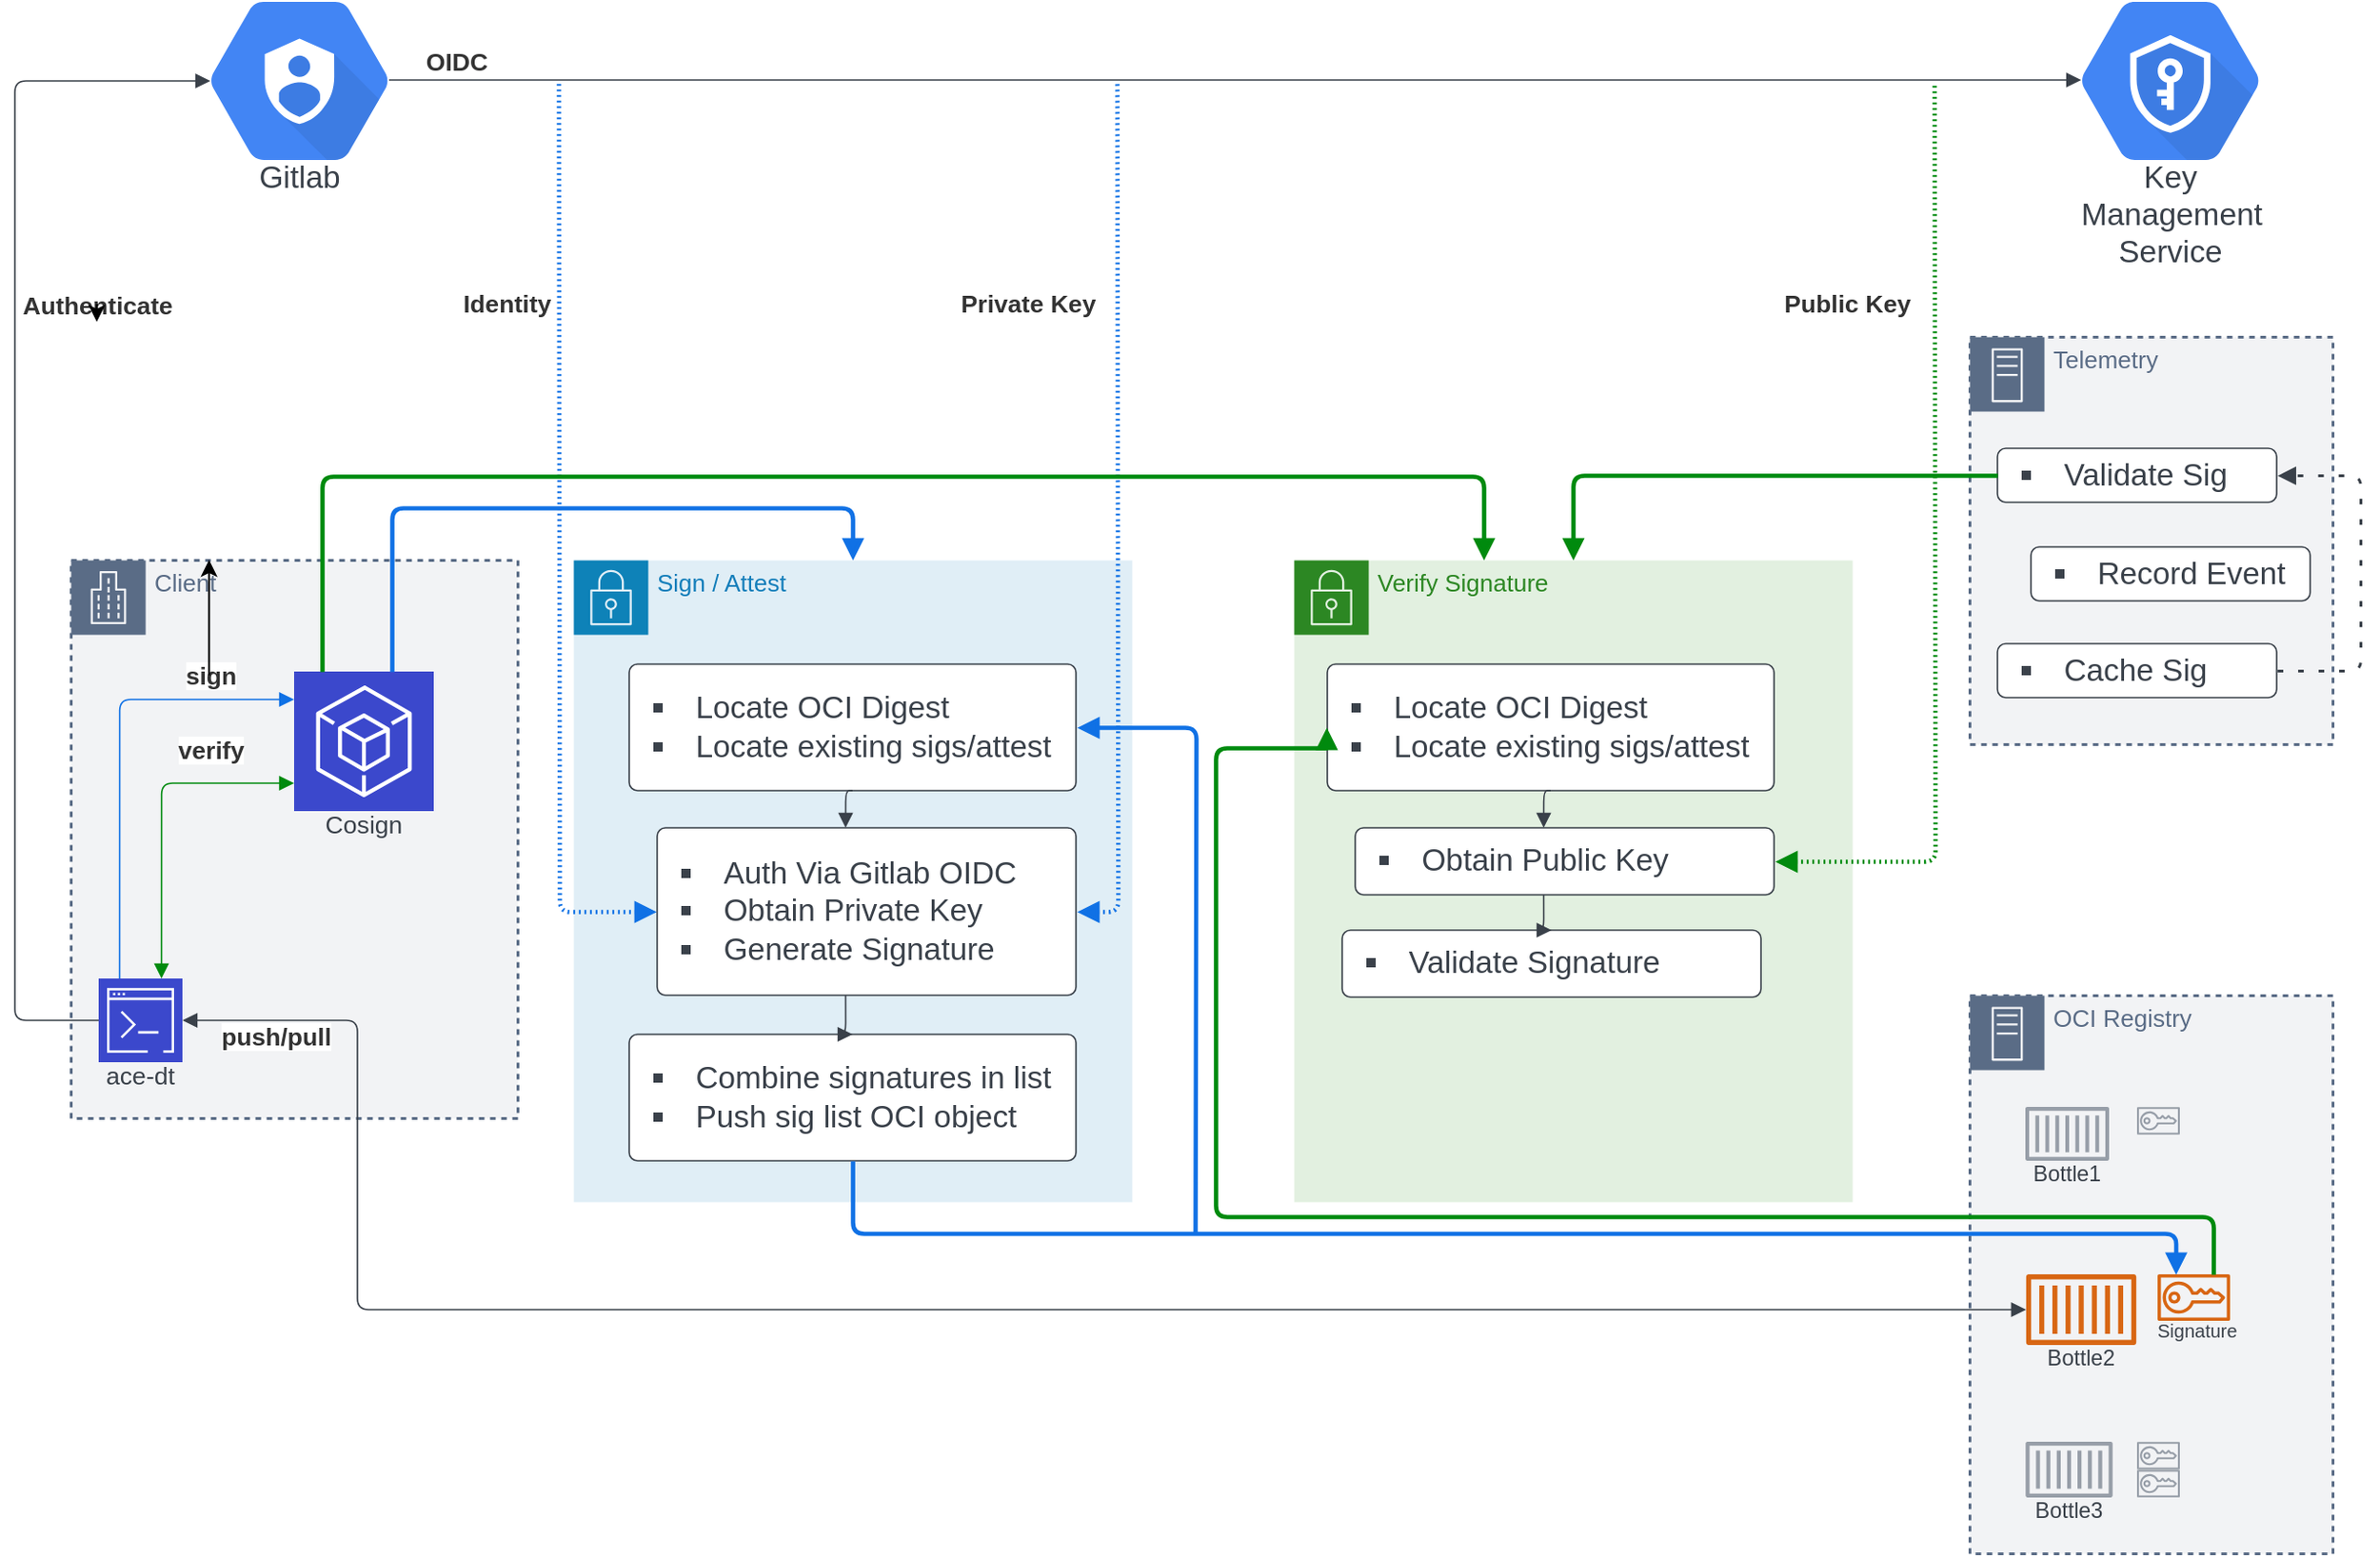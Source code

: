 <mxfile version="17.1.3" type="device" pages="2"><diagram id="priboefnalQisBhiXqEA" name="KMS Sig Flow"><mxGraphModel dx="1355" dy="773" grid="1" gridSize="10" guides="1" tooltips="1" connect="1" arrows="1" fold="1" page="1" pageScale="1" pageWidth="850" pageHeight="1100" math="0" shadow="0"><root><mxCell id="0"/><mxCell id="1" parent="0"/><UserObject label="OCI Registry" lucidchartObjectId="BJW0TBcMzdsa" id="_6r3qxpUwWTw_i58RVH_-1"><mxCell style="html=1;overflow=block;blockSpacing=1;whiteSpace=wrap;shape=mxgraph.aws4.group;grIcon=mxgraph.aws4.group_on_premise;verticalAlign=top;align=left;grIconSize=40;spacingLeft=45;spacingTop=5;fontColor=#5A6C86;container=1;pointerEvents=0;collapsible=0;recursiveResize=0;fontSize=13;spacing=0;strokeColor=#5a6c86;strokeOpacity=100;fillOpacity=100;rounded=1;absoluteArcSize=1;arcSize=9;fillColor=#f2f3f5;dashed=1;fixDash=1;strokeWidth=1.5;" vertex="1" parent="1"><mxGeometry x="1726" y="772" width="195" height="300" as="geometry"/></mxCell></UserObject><UserObject label="Client" lucidchartObjectId="pQW0IY5AoiKZ" id="_6r3qxpUwWTw_i58RVH_-2"><mxCell style="html=1;overflow=block;blockSpacing=1;whiteSpace=wrap;shape=mxgraph.aws4.group;grIcon=mxgraph.aws4.group_corporate_data_center;verticalAlign=top;align=left;grIconSize=40;spacingLeft=45;spacingTop=5;fontColor=#5A6C86;container=1;pointerEvents=0;collapsible=0;recursiveResize=0;fontSize=13;spacing=0;strokeColor=#5a6c86;strokeOpacity=100;fillOpacity=100;rounded=1;absoluteArcSize=1;arcSize=9;fillColor=#f2f3f5;dashed=1;fixDash=1;strokeWidth=1.5;" vertex="1" parent="1"><mxGeometry x="706" y="538" width="240" height="300" as="geometry"/></mxCell></UserObject><UserObject label="Sign / Attest" lucidchartObjectId="U0W03k.9Z2P2" id="_6r3qxpUwWTw_i58RVH_-3"><mxCell style="html=1;overflow=block;blockSpacing=1;whiteSpace=wrap;shape=mxgraph.aws4.group;grIcon=mxgraph.aws4.group_security_group;grStroke=0;verticalAlign=top;align=left;grIconSize=40;spacingLeft=45;spacingTop=5;strokeColor=#0E82B8;container=1;pointerEvents=0;collapsible=0;recursiveResize=0;fontSize=13;fontColor=#147eba;spacing=0;strokeOpacity=100;fillOpacity=13;rounded=1;absoluteArcSize=1;arcSize=9;fillColor=#147eba;strokeWidth=0;" vertex="1" parent="1"><mxGeometry x="976" y="538" width="300" height="345" as="geometry"/></mxCell></UserObject><UserObject label="Verify Signature" lucidchartObjectId="T6W0Qgg_.4IK" id="_6r3qxpUwWTw_i58RVH_-4"><mxCell style="html=1;overflow=block;blockSpacing=1;whiteSpace=wrap;shape=mxgraph.aws4.group;grIcon=mxgraph.aws4.group_security_group;grStroke=0;verticalAlign=top;align=left;grIconSize=40;spacingLeft=45;spacingTop=5;strokeColor=#2C8723;fontColor=#2C8723;container=1;pointerEvents=0;collapsible=0;recursiveResize=0;fontSize=13;spacing=0;strokeOpacity=100;fillOpacity=13;rounded=1;absoluteArcSize=1;arcSize=9;fillColor=#248814;strokeWidth=0;" vertex="1" parent="1"><mxGeometry x="1363" y="538" width="300" height="345" as="geometry"/></mxCell></UserObject><UserObject label="Telemetry" lucidchartObjectId="MpX0OjidCIoO" id="_6r3qxpUwWTw_i58RVH_-5"><mxCell style="html=1;overflow=block;blockSpacing=1;whiteSpace=wrap;shape=mxgraph.aws4.group;grIcon=mxgraph.aws4.group_on_premise;verticalAlign=top;align=left;grIconSize=40;spacingLeft=45;spacingTop=5;fontColor=#5A6C86;container=1;pointerEvents=0;collapsible=0;recursiveResize=0;fontSize=13;spacing=0;strokeColor=#5a6c86;strokeOpacity=100;fillOpacity=100;rounded=1;absoluteArcSize=1;arcSize=9;fillColor=#f2f3f5;dashed=1;fixDash=1;strokeWidth=1.5;" vertex="1" parent="1"><mxGeometry x="1726" y="418" width="195" height="219" as="geometry"/></mxCell></UserObject><UserObject label="Key Management Service" lucidchartObjectId="XHW0BMgz9wTg" id="_6r3qxpUwWTw_i58RVH_-6"><mxCell style="overflow=block;blockSpacing=1;whiteSpace=wrap;html=1;verticalLabelPosition=bottom;verticalAlign=top;shape=mxgraph.gcp2.key_management_service;fontSize=16.7;fontColor=#3a414a;spacing=0;strokeColor=#3a414a;strokeOpacity=100;fillOpacity=100;fillColor=#4285f4;strokeWidth=0.8;" vertex="1" parent="1"><mxGeometry x="1786" y="238" width="96" height="85" as="geometry"/></mxCell></UserObject><UserObject label="Bottle1" lucidchartObjectId="4JW02MGqz5cL" id="_6r3qxpUwWTw_i58RVH_-7"><mxCell style="html=1;overflow=block;blockSpacing=1;whiteSpace=wrap;shape=mxgraph.aws4.container_1;verticalLabelPosition=bottom;align=center;verticalAlign=top;pointerEvents=1;fontSize=11.7;fontColor=#3a414a;spacing=0;strokeColor=#3a414a;strokeOpacity=100;fillOpacity=100;rounded=1;absoluteArcSize=1;arcSize=9;fillColor=#979ea8;strokeWidth=0.8;" vertex="1" parent="1"><mxGeometry x="1756" y="832" width="45" height="29" as="geometry"/></mxCell></UserObject><UserObject label="" lucidchartObjectId="qMW0WRnL3cL8" id="_6r3qxpUwWTw_i58RVH_-8"><mxCell style="html=1;overflow=block;blockSpacing=1;whiteSpace=wrap;shape=mxgraph.aws4.sts;labelPosition=center;verticalLabelPosition=bottom;align=center;verticalAlign=top;pointerEvents=1;fontSize=13;spacing=0;strokeColor=#3a414a;strokeOpacity=100;fillOpacity=100;rounded=1;absoluteArcSize=1;arcSize=9;fillColor=#979ea8;strokeWidth=0.8;" vertex="1" parent="1"><mxGeometry x="1816" y="832" width="23" height="15" as="geometry"/></mxCell></UserObject><UserObject label="Bottle2" lucidchartObjectId="sNW03pG00SEk" id="_6r3qxpUwWTw_i58RVH_-9"><mxCell style="html=1;overflow=block;blockSpacing=1;whiteSpace=wrap;shape=mxgraph.aws4.container_1;verticalLabelPosition=bottom;align=center;verticalAlign=top;pointerEvents=1;fontSize=11.7;fontColor=#3a414a;spacing=0;strokeColor=#3a414a;strokeOpacity=100;rounded=1;absoluteArcSize=1;arcSize=9;fillColor=#d86613;strokeWidth=0.8;" vertex="1" parent="1"><mxGeometry x="1756" y="922" width="60" height="38" as="geometry"/></mxCell></UserObject><UserObject label="Signature" lucidchartObjectId="sNW0LTRK3N2~" id="_6r3qxpUwWTw_i58RVH_-10"><mxCell style="html=1;overflow=block;blockSpacing=1;whiteSpace=wrap;shape=mxgraph.aws4.sts;labelPosition=center;verticalLabelPosition=bottom;align=center;verticalAlign=top;pointerEvents=1;fontSize=10;fontColor=#3a414a;spacing=0;strokeColor=#3a414a;strokeOpacity=100;fillOpacity=100;rounded=1;absoluteArcSize=1;arcSize=9;fillColor=#d86613;strokeWidth=0.8;" vertex="1" parent="1"><mxGeometry x="1827" y="922" width="39" height="25" as="geometry"/></mxCell></UserObject><UserObject label="Bottle3" lucidchartObjectId="1NW0c.dojpXs" id="_6r3qxpUwWTw_i58RVH_-11"><mxCell style="html=1;overflow=block;blockSpacing=1;whiteSpace=wrap;shape=mxgraph.aws4.container_1;verticalLabelPosition=bottom;align=center;verticalAlign=top;pointerEvents=1;fontSize=11.7;fontColor=#3a414a;spacing=0;strokeColor=#3a414a;strokeOpacity=100;fillOpacity=100;rounded=1;absoluteArcSize=1;arcSize=9;fillColor=#979ea8;strokeWidth=0.8;" vertex="1" parent="1"><mxGeometry x="1756" y="1012" width="47" height="30" as="geometry"/></mxCell></UserObject><UserObject label="" lucidchartObjectId="1NW0IGMtOaNq" id="_6r3qxpUwWTw_i58RVH_-12"><mxCell style="html=1;overflow=block;blockSpacing=1;whiteSpace=wrap;shape=mxgraph.aws4.sts;labelPosition=center;verticalLabelPosition=bottom;align=center;verticalAlign=top;pointerEvents=1;fontSize=13;spacing=0;strokeColor=#3a414a;strokeOpacity=100;fillOpacity=100;rounded=1;absoluteArcSize=1;arcSize=9;fillColor=#979ea8;strokeWidth=0.8;" vertex="1" parent="1"><mxGeometry x="1816" y="1012" width="23" height="15" as="geometry"/></mxCell></UserObject><UserObject label="" lucidchartObjectId="YOW0LktlPit_" id="_6r3qxpUwWTw_i58RVH_-13"><mxCell style="html=1;overflow=block;blockSpacing=1;whiteSpace=wrap;shape=mxgraph.aws4.sts;labelPosition=center;verticalLabelPosition=bottom;align=center;verticalAlign=top;pointerEvents=1;fontSize=13;spacing=0;strokeColor=#3a414a;strokeOpacity=100;fillOpacity=100;rounded=1;absoluteArcSize=1;arcSize=9;fillColor=#979ea8;strokeWidth=0.8;" vertex="1" parent="1"><mxGeometry x="1816" y="1027" width="23" height="15" as="geometry"/></mxCell></UserObject><UserObject label="ace-dt" lucidchartObjectId="KTW0Y3jinRjB" id="_6r3qxpUwWTw_i58RVH_-14"><mxCell style="html=1;overflow=block;blockSpacing=1;whiteSpace=wrap;shape=mxgraph.aws4.resourceIcon;resIcon=mxgraph.aws4.command_line_interface;verticalLabelPosition=bottom;align=center;verticalAlign=top;strokeColor=#ffffff;pointerEvents=1;fontSize=13.3;fontColor=#3a414a;spacing=0;strokeOpacity=100;rounded=1;absoluteArcSize=1;arcSize=9;fillColor=#3b48cc;strokeWidth=0.8;" vertex="1" parent="1"><mxGeometry x="721" y="763" width="45" height="45" as="geometry"/></mxCell></UserObject><UserObject label="Cosign" lucidchartObjectId="8TW0hr4eY.xm" id="_6r3qxpUwWTw_i58RVH_-15"><mxCell style="html=1;overflow=block;blockSpacing=1;whiteSpace=wrap;shape=mxgraph.aws4.resourceIcon;resIcon=mxgraph.aws4.tools_and_sdks;verticalLabelPosition=bottom;align=center;verticalAlign=top;strokeColor=#ffffff;pointerEvents=1;fontSize=13.3;fontColor=#3a414a;spacing=0;strokeOpacity=100;rounded=1;absoluteArcSize=1;arcSize=9;fillColor=#3b48cc;strokeWidth=0.8;" vertex="1" parent="1"><mxGeometry x="826" y="598" width="75" height="75" as="geometry"/></mxCell></UserObject><UserObject label="" lucidchartObjectId="yXW0CQLFzgtr" id="_6r3qxpUwWTw_i58RVH_-16"><mxCell style="html=1;jettySize=18;whiteSpace=wrap;fontSize=13;strokeColor=#3a414a;strokeOpacity=100;strokeWidth=0.8;rounded=1;arcSize=12;edgeStyle=orthogonalEdgeStyle;startArrow=block;startFill=1;endArrow=block;endFill=1;exitX=1;exitY=0.5;exitPerimeter=0;entryX=0;entryY=0.5;entryPerimeter=0;" edge="1" parent="1" source="_6r3qxpUwWTw_i58RVH_-14" target="_6r3qxpUwWTw_i58RVH_-9"><mxGeometry width="100" height="100" relative="1" as="geometry"><Array as="points"><mxPoint x="860" y="786"/><mxPoint x="860" y="941"/></Array></mxGeometry></mxCell></UserObject><mxCell id="_6r3qxpUwWTw_i58RVH_-17" value="push/pull" style="text;html=1;resizable=0;labelBackgroundColor=default;align=center;verticalAlign=middle;fontStyle=1;fontColor=#333333;fontSize=13.3;" vertex="1" parent="_6r3qxpUwWTw_i58RVH_-16"><mxGeometry x="-0.914" relative="1" as="geometry"><mxPoint y="8" as="offset"/></mxGeometry></mxCell><UserObject label="" lucidchartObjectId="YXW0m4JLhZ-8" id="_6r3qxpUwWTw_i58RVH_-18"><mxCell style="html=1;jettySize=18;whiteSpace=wrap;fontSize=13;strokeColor=#1071e5;strokeOpacity=100;strokeWidth=0.8;rounded=1;arcSize=12;edgeStyle=orthogonalEdgeStyle;startArrow=none;endArrow=block;endFill=1;exitX=0.25;exitY=0;exitPerimeter=0;entryX=0;entryY=0.2;entryPerimeter=0;" edge="1" parent="1" source="_6r3qxpUwWTw_i58RVH_-14" target="_6r3qxpUwWTw_i58RVH_-15"><mxGeometry width="100" height="100" relative="1" as="geometry"><Array as="points"/></mxGeometry></mxCell></UserObject><mxCell id="_6r3qxpUwWTw_i58RVH_-19" value="sign" style="text;html=1;resizable=0;labelBackgroundColor=default;align=center;verticalAlign=middle;fontStyle=1;fontColor=#333333;fontSize=13.3;" vertex="1" parent="_6r3qxpUwWTw_i58RVH_-18"><mxGeometry x="0.626" relative="1" as="geometry"><mxPoint y="-13" as="offset"/></mxGeometry></mxCell><mxCell id="_6r3qxpUwWTw_i58RVH_-53" style="edgeStyle=orthogonalEdgeStyle;rounded=0;orthogonalLoop=1;jettySize=auto;html=1;exitX=0;exitY=0;exitDx=0;exitDy=0;" edge="1" parent="_6r3qxpUwWTw_i58RVH_-18" source="_6r3qxpUwWTw_i58RVH_-19" target="_6r3qxpUwWTw_i58RVH_-2"><mxGeometry relative="1" as="geometry"/></mxCell><UserObject label="" lucidchartObjectId="GZW0HH~BePr9" id="_6r3qxpUwWTw_i58RVH_-20"><mxCell style="html=1;jettySize=18;whiteSpace=wrap;fontSize=13;strokeColor=#008a0e;strokeOpacity=100;strokeWidth=0.8;rounded=1;arcSize=12;edgeStyle=orthogonalEdgeStyle;startArrow=block;startFill=1;endArrow=block;endFill=1;exitX=0.75;exitY=0;exitPerimeter=0;entryX=0;entryY=0.8;entryPerimeter=0;" edge="1" parent="1" source="_6r3qxpUwWTw_i58RVH_-14" target="_6r3qxpUwWTw_i58RVH_-15"><mxGeometry width="100" height="100" relative="1" as="geometry"><Array as="points"/></mxGeometry></mxCell></UserObject><mxCell id="_6r3qxpUwWTw_i58RVH_-21" value="verify" style="text;html=1;resizable=0;labelBackgroundColor=default;align=center;verticalAlign=middle;fontStyle=1;fontColor=#333333;fontSize=13.3;" vertex="1" parent="_6r3qxpUwWTw_i58RVH_-20"><mxGeometry x="0.478" relative="1" as="geometry"><mxPoint x="1" y="-18" as="offset"/></mxGeometry></mxCell><UserObject label="Gitlab" lucidchartObjectId="Y3W0x1M~hGN9" id="_6r3qxpUwWTw_i58RVH_-22"><mxCell style="overflow=block;blockSpacing=1;whiteSpace=wrap;html=1;verticalLabelPosition=bottom;verticalAlign=top;shape=mxgraph.gcp2.cloud_iam;fontSize=16.7;fontColor=#3a414a;spacing=0;strokeColor=#3a414a;strokeOpacity=100;fillOpacity=100;fillColor=#4285f4;strokeWidth=0.8;" vertex="1" parent="1"><mxGeometry x="781" y="238" width="96" height="85" as="geometry"/></mxCell></UserObject><UserObject label="" lucidchartObjectId="i4W0r9zljA.v" id="_6r3qxpUwWTw_i58RVH_-23"><mxCell style="html=1;jettySize=18;whiteSpace=wrap;fontSize=13;strokeColor=#3a414a;strokeOpacity=100;strokeWidth=0.8;rounded=1;arcSize=12;edgeStyle=orthogonalEdgeStyle;startArrow=none;endArrow=block;endFill=1;exitX=0;exitY=0.5;exitPerimeter=0;entryX=0;entryY=0.5;entryPerimeter=0;" edge="1" parent="1" source="_6r3qxpUwWTw_i58RVH_-14" target="_6r3qxpUwWTw_i58RVH_-22"><mxGeometry width="100" height="100" relative="1" as="geometry"><Array as="points"><mxPoint x="676" y="785"/><mxPoint x="676" y="281"/></Array></mxGeometry></mxCell></UserObject><mxCell id="_6r3qxpUwWTw_i58RVH_-24" value="Authenticate" style="text;html=1;resizable=0;labelBackgroundColor=default;align=center;verticalAlign=middle;fontStyle=1;fontColor=#333333;fontSize=13.3;" vertex="1" parent="_6r3qxpUwWTw_i58RVH_-23"><mxGeometry x="0.42" relative="1" as="geometry"><mxPoint x="44" y="35" as="offset"/></mxGeometry></mxCell><mxCell id="d1mi-3zXSShgYtZUuEdC-1" style="edgeStyle=orthogonalEdgeStyle;rounded=0;orthogonalLoop=1;jettySize=auto;html=1;exitX=0;exitY=0;exitDx=0;exitDy=0;" edge="1" parent="_6r3qxpUwWTw_i58RVH_-23" source="_6r3qxpUwWTw_i58RVH_-24"><mxGeometry relative="1" as="geometry"><mxPoint x="720" y="410" as="targetPoint"/></mxGeometry></mxCell><UserObject label="" lucidchartObjectId="w4W0.XFI_Pds" id="_6r3qxpUwWTw_i58RVH_-25"><mxCell style="html=1;jettySize=18;whiteSpace=wrap;fontSize=13;strokeColor=#3a414a;strokeOpacity=100;strokeWidth=0.8;rounded=1;arcSize=12;edgeStyle=orthogonalEdgeStyle;startArrow=none;endArrow=block;endFill=1;exitX=1;exitY=0.5;exitPerimeter=0;entryX=0;entryY=0.5;entryPerimeter=0;" edge="1" parent="1"><mxGeometry width="100" height="100" relative="1" as="geometry"><Array as="points"/><mxPoint x="877" y="280" as="sourcePoint"/><mxPoint x="1786" y="280" as="targetPoint"/></mxGeometry></mxCell></UserObject><mxCell id="_6r3qxpUwWTw_i58RVH_-26" value="OIDC" style="text;html=1;resizable=0;labelBackgroundColor=default;align=center;verticalAlign=middle;fontStyle=1;fontColor=#333333;fontSize=13.3;" vertex="1" parent="_6r3qxpUwWTw_i58RVH_-25"><mxGeometry x="-0.921" relative="1" as="geometry"><mxPoint y="-10" as="offset"/></mxGeometry></mxCell><UserObject label="" lucidchartObjectId="U4W0JRl0Tfl7" id="_6r3qxpUwWTw_i58RVH_-27"><mxCell style="html=1;jettySize=18;whiteSpace=wrap;fontSize=13;strokeColor=#1071e5;strokeOpacity=100;dashed=1;fixDash=1;dashPattern=1 2;strokeWidth=2.3;rounded=1;arcSize=12;edgeStyle=orthogonalEdgeStyle;startArrow=block;startFill=1;endArrow=none;exitX=-0.002;exitY=0.5;exitPerimeter=0;" edge="1" parent="1" source="_6r3qxpUwWTw_i58RVH_-30"><mxGeometry width="100" height="100" relative="1" as="geometry"><Array as="points"/><mxPoint x="968" y="281" as="targetPoint"/></mxGeometry></mxCell></UserObject><mxCell id="_6r3qxpUwWTw_i58RVH_-28" value="Identity" style="text;html=1;resizable=0;labelBackgroundColor=default;align=center;verticalAlign=middle;fontStyle=1;fontColor=#333333;fontSize=13.3;" vertex="1" parent="_6r3qxpUwWTw_i58RVH_-27"><mxGeometry x="0.484" relative="1" as="geometry"><mxPoint x="-28" y="-10" as="offset"/></mxGeometry></mxCell><UserObject label="" lucidchartObjectId="M5W0B-5h2iWH" id="_6r3qxpUwWTw_i58RVH_-29"><mxCell style="html=1;jettySize=18;whiteSpace=wrap;fontSize=13;strokeColor=#1071e5;strokeOpacity=100;strokeWidth=2.3;rounded=1;arcSize=12;edgeStyle=orthogonalEdgeStyle;startArrow=none;endArrow=block;endFill=1;exitX=0.7;exitY=0;exitPerimeter=0;entryX=0.5;entryY=0;entryPerimeter=0;" edge="1" parent="1" source="_6r3qxpUwWTw_i58RVH_-15" target="_6r3qxpUwWTw_i58RVH_-3"><mxGeometry width="100" height="100" relative="1" as="geometry"><Array as="points"><mxPoint x="879" y="510"/><mxPoint x="1126" y="510"/></Array></mxGeometry></mxCell></UserObject><UserObject label="&lt;ul style=&quot;margin: 0px; padding-left: 10px;list-style-position: inside; list-style-type:square&quot;&gt;&lt;li style=&quot;text-align:left;color:#3a414a;font-size:16.7px;&quot;&gt;&lt;span style=&quot;margin-left: 0px;margin-top: -2px;&quot;&gt;&lt;span style=&quot;font-size:16.7px;color:#3a414a;&quot;&gt;Auth Via Gitlab OIDC&lt;/span&gt;&lt;/span&gt;&lt;/li&gt;&lt;li style=&quot;text-align:left;color:#3a414a;font-size:16.7px;&quot;&gt;&lt;span style=&quot;margin-left: 0px;margin-top: -2px;&quot;&gt;&lt;span style=&quot;font-size:16.7px;color:#3a414a;&quot;&gt;Obtain Private Key&lt;/span&gt;&lt;/span&gt;&lt;/li&gt;&lt;li style=&quot;text-align:left;color:#3a414a;font-size:16.7px;&quot;&gt;&lt;span style=&quot;margin-left: 0px;margin-top: -2px;&quot;&gt;&lt;span style=&quot;font-size:16.7px;color:#3a414a;&quot;&gt;Generate Signature&lt;/span&gt;&lt;/span&gt;&lt;/li&gt;&lt;/ul&gt;" lucidchartObjectId="49W0RE2_svEU" id="_6r3qxpUwWTw_i58RVH_-30"><mxCell style="html=1;overflow=block;blockSpacing=1;whiteSpace=wrap;fontSize=13;spacing=3.8;strokeColor=#3a414a;strokeOpacity=100;rounded=1;absoluteArcSize=1;arcSize=9;strokeWidth=0.8;" vertex="1" parent="1"><mxGeometry x="1021" y="682" width="225" height="90" as="geometry"/></mxCell></UserObject><UserObject label="&lt;ul style=&quot;margin: 0px; padding-left: 10px;list-style-position: inside; list-style-type:square&quot;&gt;&lt;li style=&quot;text-align:left;color:#3a414a;font-size:16.7px;&quot;&gt;&lt;span style=&quot;margin-left: 0px;margin-top: -2px;&quot;&gt;&lt;span style=&quot;font-size:16.7px;color:#3a414a;&quot;&gt;Locate OCI Digest&lt;/span&gt;&lt;/span&gt;&lt;/li&gt;&lt;li style=&quot;text-align:left;color:#3a414a;font-size:16.7px;&quot;&gt;&lt;span style=&quot;margin-left: 0px;margin-top: -2px;&quot;&gt;&lt;span style=&quot;font-size:16.7px;color:#3a414a;&quot;&gt;Locate existing sigs/attest&lt;/span&gt;&lt;/span&gt;&lt;/li&gt;&lt;/ul&gt;" lucidchartObjectId="G.W0ZWCRpyc9" id="_6r3qxpUwWTw_i58RVH_-31"><mxCell style="html=1;overflow=block;blockSpacing=1;whiteSpace=wrap;fontSize=13;spacing=3.8;strokeColor=#3a414a;strokeOpacity=100;rounded=1;absoluteArcSize=1;arcSize=9;strokeWidth=0.8;" vertex="1" parent="1"><mxGeometry x="1006" y="594" width="240" height="68" as="geometry"/></mxCell></UserObject><UserObject label="&lt;ul style=&quot;margin: 0px; padding-left: 10px;list-style-position: inside; list-style-type:square&quot;&gt;&lt;li style=&quot;text-align:left;color:#3a414a;font-size:16.7px;&quot;&gt;&lt;span style=&quot;margin-left: 0px;margin-top: -2px;&quot;&gt;&lt;span style=&quot;font-size:16.7px;color:#3a414a;&quot;&gt;Combine signatures in list&lt;/span&gt;&lt;/span&gt;&lt;/li&gt;&lt;li style=&quot;text-align:left;color:#3a414a;font-size:16.7px;&quot;&gt;&lt;span style=&quot;margin-left: 0px;margin-top: -2px;&quot;&gt;&lt;span style=&quot;font-size:16.7px;color:#3a414a;&quot;&gt;Push sig list OCI object&lt;/span&gt;&lt;/span&gt;&lt;/li&gt;&lt;/ul&gt;" lucidchartObjectId="faX0BehlOgGr" id="_6r3qxpUwWTw_i58RVH_-32"><mxCell style="html=1;overflow=block;blockSpacing=1;whiteSpace=wrap;fontSize=13;spacing=3.8;strokeColor=#3a414a;strokeOpacity=100;rounded=1;absoluteArcSize=1;arcSize=9;strokeWidth=0.8;" vertex="1" parent="1"><mxGeometry x="1006" y="793" width="240" height="68" as="geometry"/></mxCell></UserObject><UserObject label="" lucidchartObjectId="ncX0eLkrKoIt" id="_6r3qxpUwWTw_i58RVH_-33"><mxCell style="html=1;jettySize=18;whiteSpace=wrap;fontSize=13;strokeColor=#3a414a;strokeOpacity=100;strokeWidth=0.8;rounded=1;arcSize=12;edgeStyle=orthogonalEdgeStyle;startArrow=none;endArrow=block;endFill=1;exitX=0.5;exitY=1;exitPerimeter=0;entryX=0.45;entryY=0;entryPerimeter=0;" edge="1" parent="1" source="_6r3qxpUwWTw_i58RVH_-31" target="_6r3qxpUwWTw_i58RVH_-30"><mxGeometry width="100" height="100" relative="1" as="geometry"><Array as="points"/></mxGeometry></mxCell></UserObject><UserObject label="" lucidchartObjectId="scX0diV_WC2S" id="_6r3qxpUwWTw_i58RVH_-34"><mxCell style="html=1;jettySize=18;whiteSpace=wrap;fontSize=13;strokeColor=#3a414a;strokeOpacity=100;strokeWidth=0.8;rounded=1;arcSize=12;edgeStyle=orthogonalEdgeStyle;startArrow=block;startFill=1;endArrow=none;exitX=0.5;exitY=0;exitPerimeter=0;entryX=0.45;entryY=1;entryPerimeter=0;" edge="1" parent="1" source="_6r3qxpUwWTw_i58RVH_-32" target="_6r3qxpUwWTw_i58RVH_-30"><mxGeometry width="100" height="100" relative="1" as="geometry"><Array as="points"/></mxGeometry></mxCell></UserObject><UserObject label="" lucidchartObjectId="JcX0cdvjN7J3" id="_6r3qxpUwWTw_i58RVH_-35"><mxCell style="html=1;jettySize=18;whiteSpace=wrap;fontSize=13;strokeColor=#1071e5;strokeOpacity=100;strokeWidth=2.3;rounded=1;arcSize=12;edgeStyle=orthogonalEdgeStyle;startArrow=none;endArrow=block;endFill=1;exitX=0.5;exitY=1;exitPerimeter=0;entryX=0.25;entryY=0;entryPerimeter=0;" edge="1" parent="1" source="_6r3qxpUwWTw_i58RVH_-32" target="_6r3qxpUwWTw_i58RVH_-10"><mxGeometry width="100" height="100" relative="1" as="geometry"><Array as="points"><mxPoint x="1126" y="900"/><mxPoint x="1837" y="900"/></Array></mxGeometry></mxCell></UserObject><UserObject label="" lucidchartObjectId="WcX0ro3MXUCh" id="_6r3qxpUwWTw_i58RVH_-36"><mxCell style="html=1;jettySize=18;whiteSpace=wrap;fontSize=13;strokeColor=#1071e5;strokeOpacity=100;strokeWidth=2.3;rounded=1;arcSize=12;edgeStyle=orthogonalEdgeStyle;startArrow=block;startFill=1;endArrow=none;exitX=1.002;exitY=0.5;exitPerimeter=0;" edge="1" parent="1" source="_6r3qxpUwWTw_i58RVH_-31"><mxGeometry width="100" height="100" relative="1" as="geometry"><Array as="points"/><mxPoint x="1310" y="900" as="targetPoint"/></mxGeometry></mxCell></UserObject><UserObject label="&lt;ul style=&quot;margin: 0px; padding-left: 10px;list-style-position: inside; list-style-type:square&quot;&gt;&lt;li style=&quot;text-align:left;color:#3a414a;font-size:16.7px;&quot;&gt;&lt;span style=&quot;margin-left: 0px;margin-top: -2px;&quot;&gt;&lt;span style=&quot;font-size:16.7px;color:#3a414a;&quot;&gt;Locate OCI Digest&lt;/span&gt;&lt;/span&gt;&lt;/li&gt;&lt;li style=&quot;text-align:left;color:#3a414a;font-size:16.7px;&quot;&gt;&lt;span style=&quot;margin-left: 0px;margin-top: -2px;&quot;&gt;&lt;span style=&quot;font-size:16.7px;color:#3a414a;&quot;&gt;Locate existing sigs/attest&lt;/span&gt;&lt;/span&gt;&lt;/li&gt;&lt;/ul&gt;" lucidchartObjectId="PdX0EGEqwft~" id="_6r3qxpUwWTw_i58RVH_-37"><mxCell style="html=1;overflow=block;blockSpacing=1;whiteSpace=wrap;fontSize=13;spacing=3.8;strokeColor=#3a414a;strokeOpacity=100;rounded=1;absoluteArcSize=1;arcSize=9;strokeWidth=0.8;" vertex="1" parent="1"><mxGeometry x="1381" y="594" width="240" height="68" as="geometry"/></mxCell></UserObject><UserObject label="" lucidchartObjectId="QeX0JdMLTOiU" id="_6r3qxpUwWTw_i58RVH_-38"><mxCell style="html=1;jettySize=18;whiteSpace=wrap;fontSize=13;strokeColor=#1071e5;strokeOpacity=100;dashed=1;fixDash=1;dashPattern=1 2;strokeWidth=2.3;rounded=1;arcSize=12;edgeStyle=orthogonalEdgeStyle;startArrow=block;startFill=1;endArrow=none;exitX=1.002;exitY=0.5;exitPerimeter=0;" edge="1" parent="1" source="_6r3qxpUwWTw_i58RVH_-30"><mxGeometry width="100" height="100" relative="1" as="geometry"><Array as="points"/><mxPoint x="1268" y="281" as="targetPoint"/></mxGeometry></mxCell></UserObject><mxCell id="_6r3qxpUwWTw_i58RVH_-39" value="Private Key" style="text;html=1;resizable=0;labelBackgroundColor=default;align=center;verticalAlign=middle;fontStyle=1;fontColor=#333333;fontSize=13.3;" vertex="1" parent="_6r3qxpUwWTw_i58RVH_-38"><mxGeometry x="0.467" relative="1" as="geometry"><mxPoint x="-48" y="-6" as="offset"/></mxGeometry></mxCell><UserObject label="" lucidchartObjectId="4fX0LOEGxryy" id="_6r3qxpUwWTw_i58RVH_-40"><mxCell style="html=1;jettySize=18;whiteSpace=wrap;fontSize=13;strokeColor=#008a0e;strokeOpacity=100;strokeWidth=2.3;rounded=1;arcSize=12;edgeStyle=orthogonalEdgeStyle;startArrow=block;startFill=1;endArrow=none;exitX=-0.002;exitY=0.5;exitPerimeter=0;entryX=0.769;entryY=0;entryPerimeter=0;" edge="1" parent="1" source="_6r3qxpUwWTw_i58RVH_-37" target="_6r3qxpUwWTw_i58RVH_-10"><mxGeometry width="100" height="100" relative="1" as="geometry"><Array as="points"><mxPoint x="1321" y="639"/><mxPoint x="1321" y="891"/><mxPoint x="1857" y="891"/></Array></mxGeometry></mxCell></UserObject><UserObject label="&lt;ul style=&quot;margin: 0px; padding-left: 10px;list-style-position: inside; list-style-type:square&quot;&gt;&lt;li style=&quot;text-align:left;color:#3a414a;font-size:16.7px;&quot;&gt;&lt;span style=&quot;margin-left: 0px;margin-top: -2px;&quot;&gt;&lt;span style=&quot;font-size:16.7px;color:#3a414a;&quot;&gt;Obtain Public Key&lt;/span&gt;&lt;/span&gt;&lt;/li&gt;&lt;/ul&gt;" lucidchartObjectId="rgX0GqRvpn3-" id="_6r3qxpUwWTw_i58RVH_-41"><mxCell style="html=1;overflow=block;blockSpacing=1;whiteSpace=wrap;fontSize=13;spacing=3.8;strokeColor=#3a414a;strokeOpacity=100;rounded=1;absoluteArcSize=1;arcSize=9;strokeWidth=0.8;" vertex="1" parent="1"><mxGeometry x="1396" y="682" width="225" height="36" as="geometry"/></mxCell></UserObject><UserObject label="&lt;ul style=&quot;margin: 0px; padding-left: 10px;list-style-position: inside; list-style-type:square&quot;&gt;&lt;li style=&quot;text-align:left;color:#3a414a;font-size:16.7px;&quot;&gt;&lt;span style=&quot;margin-left: 0px;margin-top: -2px;&quot;&gt;&lt;span style=&quot;font-size:16.7px;color:#3a414a;&quot;&gt;Validate Signature&lt;/span&gt;&lt;/span&gt;&lt;/li&gt;&lt;/ul&gt;" lucidchartObjectId="whX0aPdx0_0i" id="_6r3qxpUwWTw_i58RVH_-42"><mxCell style="html=1;overflow=block;blockSpacing=1;whiteSpace=wrap;fontSize=13;spacing=3.8;strokeColor=#3a414a;strokeOpacity=100;rounded=1;absoluteArcSize=1;arcSize=9;strokeWidth=0.8;" vertex="1" parent="1"><mxGeometry x="1389" y="737" width="225" height="36" as="geometry"/></mxCell></UserObject><UserObject label="" lucidchartObjectId="nnX0xEPC1BtL" id="_6r3qxpUwWTw_i58RVH_-43"><mxCell style="html=1;jettySize=18;whiteSpace=wrap;fontSize=13;strokeColor=#008a0e;strokeOpacity=100;dashed=1;fixDash=1;dashPattern=1 2;strokeWidth=2.3;rounded=1;arcSize=12;edgeStyle=orthogonalEdgeStyle;startArrow=block;startFill=1;endArrow=none;exitX=1.002;exitY=0.5;exitPerimeter=0;" edge="1" parent="1" source="_6r3qxpUwWTw_i58RVH_-41"><mxGeometry width="100" height="100" relative="1" as="geometry"><Array as="points"/><mxPoint x="1707" y="281" as="targetPoint"/></mxGeometry></mxCell></UserObject><mxCell id="_6r3qxpUwWTw_i58RVH_-44" value="Public Key" style="text;html=1;resizable=0;labelBackgroundColor=default;align=center;verticalAlign=middle;fontStyle=1;fontColor=#333333;fontSize=13.3;" vertex="1" parent="_6r3qxpUwWTw_i58RVH_-43"><mxGeometry x="0.397" relative="1" as="geometry"><mxPoint x="-47" y="-33" as="offset"/></mxGeometry></mxCell><UserObject label="&lt;ul style=&quot;margin: 0px; padding-left: 10px;list-style-position: inside; list-style-type:square&quot;&gt;&lt;li style=&quot;text-align:left;color:#3a414a;font-size:16.7px;&quot;&gt;&lt;span style=&quot;margin-left: 0px;margin-top: -2px;&quot;&gt;&lt;span style=&quot;font-size:16.7px;color:#3a414a;&quot;&gt;Record Event&lt;/span&gt;&lt;/span&gt;&lt;/li&gt;&lt;/ul&gt;" lucidchartObjectId="XqX0RV-LnoOH" id="_6r3qxpUwWTw_i58RVH_-45"><mxCell style="html=1;overflow=block;blockSpacing=1;whiteSpace=wrap;fontSize=13;spacing=3.8;strokeColor=#3a414a;strokeOpacity=100;rounded=1;absoluteArcSize=1;arcSize=9;strokeWidth=0.8;" vertex="1" parent="1"><mxGeometry x="1759" y="531" width="150" height="29" as="geometry"/></mxCell></UserObject><UserObject label="&lt;ul style=&quot;margin: 0px; padding-left: 10px;list-style-position: inside; list-style-type:square&quot;&gt;&lt;li style=&quot;text-align:left;color:#3a414a;font-size:16.7px;&quot;&gt;&lt;span style=&quot;margin-left: 0px;margin-top: -2px;&quot;&gt;&lt;span style=&quot;font-size:16.7px;color:#3a414a;&quot;&gt;Validate Sig&lt;/span&gt;&lt;/span&gt;&lt;/li&gt;&lt;/ul&gt;" lucidchartObjectId="frX0o7o6wz-M" id="_6r3qxpUwWTw_i58RVH_-46"><mxCell style="html=1;overflow=block;blockSpacing=1;whiteSpace=wrap;fontSize=13;spacing=3.8;strokeColor=#3a414a;strokeOpacity=100;rounded=1;absoluteArcSize=1;arcSize=9;strokeWidth=0.8;" vertex="1" parent="1"><mxGeometry x="1741" y="478" width="150" height="29" as="geometry"/></mxCell></UserObject><UserObject label="&lt;ul style=&quot;margin: 0px; padding-left: 10px;list-style-position: inside; list-style-type:square&quot;&gt;&lt;li style=&quot;text-align:left;color:#3a414a;font-size:16.7px;&quot;&gt;&lt;span style=&quot;margin-left: 0px;margin-top: -2px;&quot;&gt;&lt;span style=&quot;font-size:16.7px;color:#3a414a;&quot;&gt;Cache Sig&lt;/span&gt;&lt;/span&gt;&lt;/li&gt;&lt;/ul&gt;" lucidchartObjectId="prX0Jgd13zd5" id="_6r3qxpUwWTw_i58RVH_-47"><mxCell style="html=1;overflow=block;blockSpacing=1;whiteSpace=wrap;fontSize=13;spacing=3.8;strokeColor=#3a414a;strokeOpacity=100;rounded=1;absoluteArcSize=1;arcSize=9;strokeWidth=0.8;" vertex="1" parent="1"><mxGeometry x="1741" y="583" width="150" height="29" as="geometry"/></mxCell></UserObject><UserObject label="" lucidchartObjectId="PrX0TpRNqbFg" id="_6r3qxpUwWTw_i58RVH_-48"><mxCell style="html=1;jettySize=18;whiteSpace=wrap;fontSize=13;strokeColor=#008a0e;strokeOpacity=100;strokeWidth=2.3;rounded=1;arcSize=12;edgeStyle=orthogonalEdgeStyle;startArrow=none;endArrow=block;endFill=1;exitX=0;exitY=0.5;exitPerimeter=0;entryX=0.5;entryY=0;entryPerimeter=0;" edge="1" parent="1" source="_6r3qxpUwWTw_i58RVH_-46" target="_6r3qxpUwWTw_i58RVH_-4"><mxGeometry width="100" height="100" relative="1" as="geometry"><Array as="points"/></mxGeometry></mxCell></UserObject><UserObject label="" lucidchartObjectId="0rX09CZEsBYn" id="_6r3qxpUwWTw_i58RVH_-49"><mxCell style="html=1;jettySize=18;whiteSpace=wrap;fontSize=13;strokeColor=#008a0e;strokeOpacity=100;strokeWidth=2.3;rounded=1;arcSize=12;edgeStyle=orthogonalEdgeStyle;startArrow=none;endArrow=block;endFill=1;exitX=0.2;exitY=0;exitPerimeter=0;entryX=0.34;entryY=0;entryPerimeter=0;" edge="1" parent="1" source="_6r3qxpUwWTw_i58RVH_-15" target="_6r3qxpUwWTw_i58RVH_-4"><mxGeometry width="100" height="100" relative="1" as="geometry"><Array as="points"><mxPoint x="841" y="493"/><mxPoint x="1465" y="493"/></Array></mxGeometry></mxCell></UserObject><UserObject label="" lucidchartObjectId="DAX0t-144UJ5" id="_6r3qxpUwWTw_i58RVH_-50"><mxCell style="html=1;jettySize=18;whiteSpace=wrap;fontSize=13;strokeColor=#3a414a;strokeOpacity=100;strokeWidth=0.8;rounded=1;arcSize=12;edgeStyle=orthogonalEdgeStyle;startArrow=none;endArrow=block;endFill=1;exitX=0.5;exitY=1;exitPerimeter=0;entryX=0.45;entryY=0;entryPerimeter=0;" edge="1" parent="1" source="_6r3qxpUwWTw_i58RVH_-37" target="_6r3qxpUwWTw_i58RVH_-41"><mxGeometry width="100" height="100" relative="1" as="geometry"><Array as="points"/></mxGeometry></mxCell></UserObject><UserObject label="" lucidchartObjectId="FAX0YOn6ESBp" id="_6r3qxpUwWTw_i58RVH_-51"><mxCell style="html=1;jettySize=18;whiteSpace=wrap;fontSize=13;strokeColor=#3a414a;strokeOpacity=100;strokeWidth=0.8;rounded=1;arcSize=12;edgeStyle=orthogonalEdgeStyle;startArrow=block;startFill=1;endArrow=none;exitX=0.5;exitY=0;exitPerimeter=0;entryX=0.45;entryY=1;entryPerimeter=0;" edge="1" parent="1" source="_6r3qxpUwWTw_i58RVH_-42" target="_6r3qxpUwWTw_i58RVH_-41"><mxGeometry width="100" height="100" relative="1" as="geometry"><Array as="points"/></mxGeometry></mxCell></UserObject><UserObject label="" lucidchartObjectId="yFX048~GGhQU" id="_6r3qxpUwWTw_i58RVH_-52"><mxCell style="html=1;jettySize=18;whiteSpace=wrap;fontSize=13;strokeColor=#3a414a;strokeOpacity=100;dashed=1;fixDash=1;dashPattern=3 8;strokeWidth=1.5;rounded=1;arcSize=12;edgeStyle=orthogonalEdgeStyle;startArrow=none;endArrow=block;endFill=1;exitX=1.002;exitY=0.5;exitPerimeter=0;entryX=1.002;entryY=0.5;entryPerimeter=0;" edge="1" parent="1" source="_6r3qxpUwWTw_i58RVH_-47" target="_6r3qxpUwWTw_i58RVH_-46"><mxGeometry width="100" height="100" relative="1" as="geometry"><Array as="points"><mxPoint x="1936" y="598"/><mxPoint x="1936" y="493"/></Array></mxGeometry></mxCell></UserObject></root></mxGraphModel></diagram><diagram name="Self Hosted Sig Flow" id="iwOHBMTf-5uYq0LrUXv8"><mxGraphModel dx="1355" dy="773" grid="1" gridSize="15" guides="1" tooltips="1" connect="1" arrows="1" fold="1" page="1" pageScale="1" pageWidth="850" pageHeight="1100" background="#ffffff" math="0" shadow="0"><root><mxCell id="0"/><mxCell id="1" parent="0"/><UserObject label="OCI Registry" lucidchartObjectId="jDX0sJpaFjj-" id="2"><mxCell style="html=1;overflow=block;blockSpacing=1;whiteSpace=wrap;shape=mxgraph.aws4.group;grIcon=mxgraph.aws4.group_on_premise;verticalAlign=top;align=left;grIconSize=40;spacingLeft=45;spacingTop=5;fontColor=#5A6C86;container=1;pointerEvents=0;collapsible=0;recursiveResize=0;fontSize=13;spacing=0;strokeColor=#5a6c86;strokeOpacity=100;fillOpacity=100;rounded=1;absoluteArcSize=1;arcSize=9;fillColor=#f2f3f5;dashed=1;fixDash=1;strokeWidth=1.5;" parent="1" vertex="1"><mxGeometry x="1080" y="474" width="195" height="300" as="geometry"/></mxCell></UserObject><UserObject label="Client" lucidchartObjectId="jDX00Y4KCuYe" id="3"><mxCell style="html=1;overflow=block;blockSpacing=1;whiteSpace=wrap;shape=mxgraph.aws4.group;grIcon=mxgraph.aws4.group_corporate_data_center;verticalAlign=top;align=left;grIconSize=40;spacingLeft=45;spacingTop=5;fontColor=#5A6C86;container=1;pointerEvents=0;collapsible=0;recursiveResize=0;fontSize=13;spacing=0;strokeColor=#5a6c86;strokeOpacity=100;fillOpacity=100;rounded=1;absoluteArcSize=1;arcSize=9;fillColor=#f2f3f5;dashed=1;fixDash=1;strokeWidth=1.5;" parent="1" vertex="1"><mxGeometry x="60" y="240" width="240" height="345" as="geometry"/></mxCell></UserObject><UserObject label="Sign / Attest" lucidchartObjectId="jDX0kNk28v0t" id="4"><mxCell style="html=1;overflow=block;blockSpacing=1;whiteSpace=wrap;shape=mxgraph.aws4.group;grIcon=mxgraph.aws4.group_security_group;grStroke=0;verticalAlign=top;align=left;grIconSize=40;spacingLeft=45;spacingTop=5;strokeColor=#0E82B8;container=1;pointerEvents=0;collapsible=0;recursiveResize=0;fontSize=13;fontColor=#147eba;spacing=0;strokeOpacity=100;fillOpacity=13;rounded=1;absoluteArcSize=1;arcSize=9;fillColor=#147eba;strokeWidth=0;" parent="1" vertex="1"><mxGeometry x="330" y="240" width="300" height="345" as="geometry"/></mxCell></UserObject><UserObject label="Verify Signature" lucidchartObjectId="jDX02OtJQ8b5" id="5"><mxCell style="html=1;overflow=block;blockSpacing=1;whiteSpace=wrap;shape=mxgraph.aws4.group;grIcon=mxgraph.aws4.group_security_group;grStroke=0;verticalAlign=top;align=left;grIconSize=40;spacingLeft=45;spacingTop=5;strokeColor=#2C8723;fontColor=#2C8723;container=1;pointerEvents=0;collapsible=0;recursiveResize=0;fontSize=13;spacing=0;strokeOpacity=100;fillOpacity=13;rounded=1;absoluteArcSize=1;arcSize=9;fillColor=#248814;strokeWidth=0;" parent="1" vertex="1"><mxGeometry x="717" y="240" width="300" height="345" as="geometry"/></mxCell></UserObject><UserObject label="Telemetry" lucidchartObjectId="jDX0vOjz5tQx" id="6"><mxCell style="html=1;overflow=block;blockSpacing=1;whiteSpace=wrap;shape=mxgraph.aws4.group;grIcon=mxgraph.aws4.group_on_premise;verticalAlign=top;align=left;grIconSize=40;spacingLeft=45;spacingTop=5;fontColor=#5A6C86;container=1;pointerEvents=0;collapsible=0;recursiveResize=0;fontSize=13;spacing=0;strokeColor=#5a6c86;strokeOpacity=100;fillOpacity=100;rounded=1;absoluteArcSize=1;arcSize=9;fillColor=#f2f3f5;dashed=1;fixDash=1;strokeWidth=1.5;" parent="1" vertex="1"><mxGeometry x="1080" y="120" width="195" height="219" as="geometry"/></mxCell></UserObject><UserObject label="Bottle1" lucidchartObjectId="jDX0oojtMbWp" id="7"><mxCell style="html=1;overflow=block;blockSpacing=1;whiteSpace=wrap;shape=mxgraph.aws4.container_1;verticalLabelPosition=bottom;align=center;verticalAlign=top;pointerEvents=1;fontSize=11.7;fontColor=#3a414a;spacing=0;strokeColor=#3a414a;strokeOpacity=100;fillOpacity=100;rounded=1;absoluteArcSize=1;arcSize=9;fillColor=#979ea8;strokeWidth=0.8;" parent="1" vertex="1"><mxGeometry x="1110" y="534" width="45" height="29" as="geometry"/></mxCell></UserObject><UserObject label="" lucidchartObjectId="jDX09-6M1zW8" id="8"><mxCell style="html=1;overflow=block;blockSpacing=1;whiteSpace=wrap;shape=mxgraph.aws4.sts;labelPosition=center;verticalLabelPosition=bottom;align=center;verticalAlign=top;pointerEvents=1;fontSize=13;spacing=0;strokeColor=#3a414a;strokeOpacity=100;fillOpacity=100;rounded=1;absoluteArcSize=1;arcSize=9;fillColor=#979ea8;strokeWidth=0.8;" parent="1" vertex="1"><mxGeometry x="1170" y="534" width="23" height="15" as="geometry"/></mxCell></UserObject><UserObject label="Bottle2" lucidchartObjectId="jDX0L0RgT~WM" id="9"><mxCell style="html=1;overflow=block;blockSpacing=1;whiteSpace=wrap;shape=mxgraph.aws4.container_1;verticalLabelPosition=bottom;align=center;verticalAlign=top;pointerEvents=1;fontSize=11.7;fontColor=#3a414a;spacing=0;strokeColor=#3a414a;strokeOpacity=100;rounded=1;absoluteArcSize=1;arcSize=9;fillColor=#d86613;strokeWidth=0.8;" parent="1" vertex="1"><mxGeometry x="1110" y="624" width="60" height="38" as="geometry"/></mxCell></UserObject><UserObject label="Signature" lucidchartObjectId="jDX0QmFcFUNG" id="10"><mxCell style="html=1;overflow=block;blockSpacing=1;whiteSpace=wrap;shape=mxgraph.aws4.sts;labelPosition=center;verticalLabelPosition=bottom;align=center;verticalAlign=top;pointerEvents=1;fontSize=10;fontColor=#3a414a;spacing=0;strokeColor=#3a414a;strokeOpacity=100;fillOpacity=100;rounded=1;absoluteArcSize=1;arcSize=9;fillColor=#d86613;strokeWidth=0.8;" parent="1" vertex="1"><mxGeometry x="1181" y="624" width="39" height="25" as="geometry"/></mxCell></UserObject><UserObject label="Bottle3" lucidchartObjectId="jDX0rO5zUj23" id="11"><mxCell style="html=1;overflow=block;blockSpacing=1;whiteSpace=wrap;shape=mxgraph.aws4.container_1;verticalLabelPosition=bottom;align=center;verticalAlign=top;pointerEvents=1;fontSize=11.7;fontColor=#3a414a;spacing=0;strokeColor=#3a414a;strokeOpacity=100;fillOpacity=100;rounded=1;absoluteArcSize=1;arcSize=9;fillColor=#979ea8;strokeWidth=0.8;" parent="1" vertex="1"><mxGeometry x="1110" y="714" width="47" height="30" as="geometry"/></mxCell></UserObject><UserObject label="" lucidchartObjectId="jDX0lYVw126i" id="12"><mxCell style="html=1;overflow=block;blockSpacing=1;whiteSpace=wrap;shape=mxgraph.aws4.sts;labelPosition=center;verticalLabelPosition=bottom;align=center;verticalAlign=top;pointerEvents=1;fontSize=13;spacing=0;strokeColor=#3a414a;strokeOpacity=100;fillOpacity=100;rounded=1;absoluteArcSize=1;arcSize=9;fillColor=#979ea8;strokeWidth=0.8;" parent="1" vertex="1"><mxGeometry x="1170" y="714" width="23" height="15" as="geometry"/></mxCell></UserObject><UserObject label="" lucidchartObjectId="jDX054~d_uTl" id="13"><mxCell style="html=1;overflow=block;blockSpacing=1;whiteSpace=wrap;shape=mxgraph.aws4.sts;labelPosition=center;verticalLabelPosition=bottom;align=center;verticalAlign=top;pointerEvents=1;fontSize=13;spacing=0;strokeColor=#3a414a;strokeOpacity=100;fillOpacity=100;rounded=1;absoluteArcSize=1;arcSize=9;fillColor=#979ea8;strokeWidth=0.8;" parent="1" vertex="1"><mxGeometry x="1170" y="729" width="23" height="15" as="geometry"/></mxCell></UserObject><UserObject label="ace-dt" lucidchartObjectId="jDX0k2KifipB" id="14"><mxCell style="html=1;overflow=block;blockSpacing=1;whiteSpace=wrap;shape=mxgraph.aws4.resourceIcon;resIcon=mxgraph.aws4.command_line_interface;verticalLabelPosition=bottom;align=center;verticalAlign=top;strokeColor=#ffffff;pointerEvents=1;fontSize=13.3;fontColor=#3a414a;spacing=0;strokeOpacity=100;rounded=1;absoluteArcSize=1;arcSize=9;fillColor=#3b48cc;strokeWidth=0.8;" parent="1" vertex="1"><mxGeometry x="75" y="519" width="45" height="45" as="geometry"/></mxCell></UserObject><UserObject label="Cosign" lucidchartObjectId="jDX0i.XzbxO1" id="15"><mxCell style="html=1;overflow=block;blockSpacing=1;whiteSpace=wrap;shape=mxgraph.aws4.resourceIcon;resIcon=mxgraph.aws4.tools_and_sdks;verticalLabelPosition=bottom;align=center;verticalAlign=top;strokeColor=#ffffff;pointerEvents=1;fontSize=13.3;fontColor=#3a414a;spacing=0;strokeOpacity=100;rounded=1;absoluteArcSize=1;arcSize=9;fillColor=#3b48cc;strokeWidth=0.8;" parent="1" vertex="1"><mxGeometry x="180" y="300" width="75" height="75" as="geometry"/></mxCell></UserObject><UserObject label="" lucidchartObjectId="jDX0qLdf~ZYi" id="16"><mxCell style="html=1;jettySize=18;whiteSpace=wrap;fontSize=13;strokeColor=#3a414a;strokeOpacity=100;strokeWidth=0.8;rounded=1;arcSize=12;edgeStyle=orthogonalEdgeStyle;startArrow=block;startFill=1;endArrow=block;endFill=1;exitX=1;exitY=0.5;exitPerimeter=0;entryX=0;entryY=0.5;entryPerimeter=0;" parent="1" source="14" target="9" edge="1"><mxGeometry width="100" height="100" relative="1" as="geometry"><Array as="points"><mxPoint x="165" y="542"/><mxPoint x="165" y="643"/></Array></mxGeometry></mxCell></UserObject><mxCell id="17" value="push/pull" style="text;html=1;resizable=0;labelBackgroundColor=default;align=center;verticalAlign=middle;fontStyle=1;fontColor=#333333;fontSize=13.3;" parent="16" vertex="1"><mxGeometry x="-0.914" relative="1" as="geometry"><mxPoint x="30" y="7" as="offset"/></mxGeometry></mxCell><UserObject label="" lucidchartObjectId="jDX0W~TlHSe4" id="18"><mxCell style="html=1;jettySize=18;whiteSpace=wrap;fontSize=13;strokeColor=#1071e5;strokeOpacity=100;strokeWidth=0.8;rounded=1;arcSize=12;edgeStyle=orthogonalEdgeStyle;startArrow=block;startFill=1;endArrow=block;endFill=1;exitX=0.25;exitY=0;exitPerimeter=0;entryX=0;entryY=0.2;entryPerimeter=0;" parent="1" source="14" target="15" edge="1"><mxGeometry width="100" height="100" relative="1" as="geometry"><Array as="points"/></mxGeometry></mxCell></UserObject><mxCell id="19" value="sign" style="text;html=1;resizable=0;labelBackgroundColor=default;align=center;verticalAlign=middle;fontStyle=1;fontColor=#333333;fontSize=13.3;" parent="18" vertex="1"><mxGeometry x="0.626" relative="1" as="geometry"><mxPoint x="11" y="-15" as="offset"/></mxGeometry></mxCell><UserObject label="" lucidchartObjectId="jDX0dqiq1Z3D" id="20"><mxCell style="html=1;jettySize=18;whiteSpace=wrap;fontSize=13;strokeColor=#008a0e;strokeOpacity=100;strokeWidth=0.8;rounded=1;arcSize=12;edgeStyle=orthogonalEdgeStyle;startArrow=block;startFill=1;endArrow=block;endFill=1;exitX=0.75;exitY=0;exitPerimeter=0;entryX=0;entryY=0.8;entryPerimeter=0;" parent="1" source="14" target="15" edge="1"><mxGeometry width="100" height="100" relative="1" as="geometry"><Array as="points"/></mxGeometry></mxCell></UserObject><mxCell id="21" value="verify" style="text;html=1;resizable=0;labelBackgroundColor=default;align=center;verticalAlign=middle;fontStyle=1;fontColor=#333333;fontSize=13.3;" parent="20" vertex="1"><mxGeometry x="0.478" relative="1" as="geometry"><mxPoint x="15" y="-15" as="offset"/></mxGeometry></mxCell><UserObject label="Gitlab" lucidchartObjectId="jDX0OpcijKzg" id="22"><mxCell style="overflow=block;blockSpacing=1;whiteSpace=wrap;html=1;verticalLabelPosition=bottom;verticalAlign=top;shape=mxgraph.gcp2.cloud_iam;fontSize=16.7;fontColor=#3a414a;spacing=0;strokeColor=#3a414a;strokeOpacity=100;fillOpacity=100;fillColor=#4285f4;strokeWidth=0.8;" parent="1" vertex="1"><mxGeometry x="135" y="60" width="96" height="85" as="geometry"/></mxCell></UserObject><UserObject label="" lucidchartObjectId="jDX025qa5Haw" id="23"><mxCell style="html=1;jettySize=18;whiteSpace=wrap;fontSize=13;strokeColor=#3a414a;strokeOpacity=100;strokeWidth=0.8;rounded=1;arcSize=12;edgeStyle=orthogonalEdgeStyle;startArrow=none;endArrow=block;endFill=1;exitX=0;exitY=0.5;exitPerimeter=0;entryX=0.127;entryY=0.226;entryPerimeter=0;" parent="1" source="14" target="22" edge="1"><mxGeometry width="100" height="100" relative="1" as="geometry"><Array as="points"><mxPoint x="23" y="542"/><mxPoint x="23" y="79"/></Array></mxGeometry></mxCell></UserObject><mxCell id="24" value="Authenticate" style="text;html=1;resizable=0;labelBackgroundColor=default;align=center;verticalAlign=middle;fontStyle=1;fontColor=#333333;fontSize=13.3;" parent="23" vertex="1"><mxGeometry x="0.859" relative="1" as="geometry"><mxPoint x="-28" y="-19" as="offset"/></mxGeometry></mxCell><UserObject label="" lucidchartObjectId="jDX0trkZl7pE" id="25"><mxCell style="html=1;jettySize=18;whiteSpace=wrap;fontSize=13;strokeColor=#1071e5;strokeOpacity=100;dashed=1;fixDash=1;dashPattern=1 2;strokeWidth=2.3;rounded=1;arcSize=12;edgeStyle=orthogonalEdgeStyle;startArrow=block;startFill=1;endArrow=none;exitX=0;exitY=0.25;exitPerimeter=0;entryX=0.85;entryY=0.8;entryPerimeter=0;" parent="1" source="28" target="22" edge="1"><mxGeometry width="100" height="100" relative="1" as="geometry"><Array as="points"><mxPoint x="315" y="407"/><mxPoint x="315" y="128"/></Array></mxGeometry></mxCell></UserObject><mxCell id="26" value="Identity" style="text;html=1;resizable=0;labelBackgroundColor=default;align=center;verticalAlign=middle;fontStyle=1;fontColor=#333333;fontSize=13.3;" parent="25" vertex="1"><mxGeometry x="0.618" relative="1" as="geometry"><mxPoint x="23" y="-47" as="offset"/></mxGeometry></mxCell><UserObject label="" lucidchartObjectId="jDX0~vjLW95f" id="27"><mxCell style="html=1;jettySize=18;whiteSpace=wrap;fontSize=13;strokeColor=#1071e5;strokeOpacity=100;strokeWidth=2.3;rounded=1;arcSize=12;edgeStyle=orthogonalEdgeStyle;startArrow=none;endArrow=block;endFill=1;exitX=0.7;exitY=0;exitPerimeter=0;entryX=0.5;entryY=0;entryPerimeter=0;" parent="1" source="15" target="4" edge="1"><mxGeometry width="100" height="100" relative="1" as="geometry"><Array as="points"><mxPoint x="233" y="210"/><mxPoint x="480" y="210"/></Array></mxGeometry></mxCell></UserObject><UserObject label="&lt;ul style=&quot;margin: 0px; padding-left: 10px;list-style-position: inside; list-style-type:square&quot;&gt;&lt;li style=&quot;text-align:left;color:#3a414a;font-size:16.7px;&quot;&gt;&lt;span style=&quot;margin-left: 0px;margin-top: -2px;&quot;&gt;&lt;span style=&quot;font-size:16.7px;color:#3a414a;&quot;&gt;Auth Via Gitlab OIDC&lt;/span&gt;&lt;/span&gt;&lt;/li&gt;&lt;li style=&quot;text-align:left;color:#3a414a;font-size:16.7px;&quot;&gt;&lt;span style=&quot;margin-left: 0px;margin-top: -2px;&quot;&gt;&lt;span style=&quot;font-size:16.7px;color:#3a414a;&quot;&gt;Obtain Private Key&lt;/span&gt;&lt;/span&gt;&lt;/li&gt;&lt;li style=&quot;text-align:left;color:#3a414a;font-size:16.7px;&quot;&gt;&lt;span style=&quot;margin-left: 0px;margin-top: -2px;&quot;&gt;&lt;span style=&quot;font-size:16.7px;color:#3a414a;&quot;&gt;Generate Signature&lt;/span&gt;&lt;/span&gt;&lt;/li&gt;&lt;/ul&gt;" lucidchartObjectId="jDX0XeNSn_KI" id="28"><mxCell style="html=1;overflow=block;blockSpacing=1;whiteSpace=wrap;fontSize=13;spacing=3.8;strokeColor=#3a414a;strokeOpacity=100;rounded=1;absoluteArcSize=1;arcSize=9;strokeWidth=0.8;" parent="1" vertex="1"><mxGeometry x="375" y="384" width="225" height="90" as="geometry"/></mxCell></UserObject><UserObject label="&lt;ul style=&quot;margin: 0px; padding-left: 10px;list-style-position: inside; list-style-type:square&quot;&gt;&lt;li style=&quot;text-align:left;color:#3a414a;font-size:16.7px;&quot;&gt;&lt;span style=&quot;margin-left: 0px;margin-top: -2px;&quot;&gt;&lt;span style=&quot;font-size:16.7px;color:#3a414a;&quot;&gt;Locate OCI Digest&lt;/span&gt;&lt;/span&gt;&lt;/li&gt;&lt;li style=&quot;text-align:left;color:#3a414a;font-size:16.7px;&quot;&gt;&lt;span style=&quot;margin-left: 0px;margin-top: -2px;&quot;&gt;&lt;span style=&quot;font-size:16.7px;color:#3a414a;&quot;&gt;Locate existing sigs/attest&lt;/span&gt;&lt;/span&gt;&lt;/li&gt;&lt;/ul&gt;" lucidchartObjectId="jDX0PGO12f95" id="29"><mxCell style="html=1;overflow=block;blockSpacing=1;whiteSpace=wrap;fontSize=13;spacing=3.8;strokeColor=#3a414a;strokeOpacity=100;rounded=1;absoluteArcSize=1;arcSize=9;strokeWidth=0.8;" parent="1" vertex="1"><mxGeometry x="360" y="296" width="240" height="68" as="geometry"/></mxCell></UserObject><UserObject label="&lt;ul style=&quot;margin: 0px; padding-left: 10px;list-style-position: inside; list-style-type:square&quot;&gt;&lt;li style=&quot;text-align:left;color:#3a414a;font-size:16.7px;&quot;&gt;&lt;span style=&quot;margin-left: 0px;margin-top: -2px;&quot;&gt;&lt;span style=&quot;font-size:16.7px;color:#3a414a;&quot;&gt;Combine signatures in list&lt;/span&gt;&lt;/span&gt;&lt;/li&gt;&lt;li style=&quot;text-align:left;color:#3a414a;font-size:16.7px;&quot;&gt;&lt;span style=&quot;margin-left: 0px;margin-top: -2px;&quot;&gt;&lt;span style=&quot;font-size:16.7px;color:#3a414a;&quot;&gt;Push sig list OCI object&lt;/span&gt;&lt;/span&gt;&lt;/li&gt;&lt;/ul&gt;" lucidchartObjectId="jDX0~-DutqHq" id="30"><mxCell style="html=1;overflow=block;blockSpacing=1;whiteSpace=wrap;fontSize=13;spacing=3.8;strokeColor=#3a414a;strokeOpacity=100;rounded=1;absoluteArcSize=1;arcSize=9;strokeWidth=0.8;" parent="1" vertex="1"><mxGeometry x="360" y="495" width="240" height="68" as="geometry"/></mxCell></UserObject><UserObject label="" lucidchartObjectId="jDX0tFVimMsU" id="31"><mxCell style="html=1;jettySize=18;whiteSpace=wrap;fontSize=13;strokeColor=#3a414a;strokeOpacity=100;strokeWidth=0.8;rounded=1;arcSize=12;edgeStyle=orthogonalEdgeStyle;startArrow=none;endArrow=block;endFill=1;exitX=0.5;exitY=1;exitPerimeter=0;entryX=0.45;entryY=0;entryPerimeter=0;" parent="1" source="29" target="28" edge="1"><mxGeometry width="100" height="100" relative="1" as="geometry"><Array as="points"/></mxGeometry></mxCell></UserObject><UserObject label="" lucidchartObjectId="jDX0VfaiHo_0" id="32"><mxCell style="html=1;jettySize=18;whiteSpace=wrap;fontSize=13;strokeColor=#3a414a;strokeOpacity=100;strokeWidth=0.8;rounded=1;arcSize=12;edgeStyle=orthogonalEdgeStyle;startArrow=block;startFill=1;endArrow=none;exitX=0.5;exitY=0;exitPerimeter=0;entryX=0.45;entryY=1;entryPerimeter=0;" parent="1" source="30" target="28" edge="1"><mxGeometry width="100" height="100" relative="1" as="geometry"><Array as="points"/></mxGeometry></mxCell></UserObject><UserObject label="" lucidchartObjectId="jDX0moyte9QW" id="33"><mxCell style="html=1;jettySize=18;whiteSpace=wrap;fontSize=13;strokeColor=#1071e5;strokeOpacity=100;strokeWidth=2.3;rounded=1;arcSize=12;edgeStyle=orthogonalEdgeStyle;startArrow=none;endArrow=block;endFill=1;exitX=0.5;exitY=1;exitPerimeter=0;entryX=0.25;entryY=0;entryPerimeter=0;" parent="1" source="30" target="10" edge="1"><mxGeometry width="100" height="100" relative="1" as="geometry"><Array as="points"><mxPoint x="480" y="600"/><mxPoint x="1191" y="600"/></Array></mxGeometry></mxCell></UserObject><UserObject label="" lucidchartObjectId="jDX04WjrBrOE" id="34"><mxCell style="html=1;jettySize=18;whiteSpace=wrap;fontSize=13;strokeColor=#1071e5;strokeOpacity=100;strokeWidth=2.3;rounded=1;arcSize=12;edgeStyle=orthogonalEdgeStyle;startArrow=block;startFill=1;endArrow=none;exitX=1.002;exitY=0.5;exitPerimeter=0;" parent="1" source="29" edge="1"><mxGeometry width="100" height="100" relative="1" as="geometry"><Array as="points"/><mxPoint x="660" y="600" as="targetPoint"/></mxGeometry></mxCell></UserObject><UserObject label="&lt;ul style=&quot;margin: 0px; padding-left: 10px;list-style-position: inside; list-style-type:square&quot;&gt;&lt;li style=&quot;text-align:left;color:#3a414a;font-size:16.7px;&quot;&gt;&lt;span style=&quot;margin-left: 0px;margin-top: -2px;&quot;&gt;&lt;span style=&quot;font-size:16.7px;color:#3a414a;&quot;&gt;Locate OCI Digest&lt;/span&gt;&lt;/span&gt;&lt;/li&gt;&lt;li style=&quot;text-align:left;color:#3a414a;font-size:16.7px;&quot;&gt;&lt;span style=&quot;margin-left: 0px;margin-top: -2px;&quot;&gt;&lt;span style=&quot;font-size:16.7px;color:#3a414a;&quot;&gt;Locate existing sigs/attest&lt;/span&gt;&lt;/span&gt;&lt;/li&gt;&lt;/ul&gt;" lucidchartObjectId="jDX0R-qAZScr" id="35"><mxCell style="html=1;overflow=block;blockSpacing=1;whiteSpace=wrap;fontSize=13;spacing=3.8;strokeColor=#3a414a;strokeOpacity=100;rounded=1;absoluteArcSize=1;arcSize=9;strokeWidth=0.8;" parent="1" vertex="1"><mxGeometry x="735" y="296" width="240" height="68" as="geometry"/></mxCell></UserObject><UserObject label="" lucidchartObjectId="jDX0y4_kSyjf" id="36"><mxCell style="html=1;jettySize=18;whiteSpace=wrap;fontSize=13;strokeColor=#1071e5;strokeOpacity=100;dashed=1;fixDash=1;dashPattern=1 2;strokeWidth=2.3;rounded=1;arcSize=12;edgeStyle=orthogonalEdgeStyle;startArrow=block;startFill=1;endArrow=none;exitX=0;exitY=0.7;exitPerimeter=0;entryX=1;entryY=0.5;entryPerimeter=0;" parent="1" source="28" target="50" edge="1"><mxGeometry width="100" height="100" relative="1" as="geometry"><Array as="points"/></mxGeometry></mxCell></UserObject><mxCell id="37" value="Private Key" style="text;html=1;resizable=0;labelBackgroundColor=default;align=center;verticalAlign=middle;fontStyle=1;fontColor=#333333;fontSize=13.3;" parent="36" vertex="1"><mxGeometry x="0.486" relative="1" as="geometry"><mxPoint x="1" y="12" as="offset"/></mxGeometry></mxCell><UserObject label="" lucidchartObjectId="jDX0f74IPkTq" id="38"><mxCell style="html=1;jettySize=18;whiteSpace=wrap;fontSize=13;strokeColor=#008a0e;strokeOpacity=100;strokeWidth=2.3;rounded=1;arcSize=12;edgeStyle=orthogonalEdgeStyle;startArrow=block;startFill=1;endArrow=none;exitX=-0.002;exitY=0.5;exitPerimeter=0;entryX=0.769;entryY=0;entryPerimeter=0;" parent="1" source="35" target="10" edge="1"><mxGeometry width="100" height="100" relative="1" as="geometry"><Array as="points"><mxPoint x="675" y="330"/><mxPoint x="675" y="593"/><mxPoint x="1211" y="593"/></Array></mxGeometry></mxCell></UserObject><UserObject label="&lt;ul style=&quot;margin: 0px; padding-left: 10px;list-style-position: inside; list-style-type:square&quot;&gt;&lt;li style=&quot;text-align:left;color:#3a414a;font-size:16.7px;&quot;&gt;&lt;span style=&quot;margin-left: 0px;margin-top: -2px;&quot;&gt;&lt;span style=&quot;font-size:16.7px;color:#3a414a;&quot;&gt;Obtain Public Key&lt;/span&gt;&lt;/span&gt;&lt;/li&gt;&lt;/ul&gt;" lucidchartObjectId="jDX0~yt.cH.d" id="39"><mxCell style="html=1;overflow=block;blockSpacing=1;whiteSpace=wrap;fontSize=13;spacing=3.8;strokeColor=#3a414a;strokeOpacity=100;rounded=1;absoluteArcSize=1;arcSize=9;strokeWidth=0.8;" parent="1" vertex="1"><mxGeometry x="750" y="384" width="225" height="36" as="geometry"/></mxCell></UserObject><UserObject label="&lt;ul style=&quot;margin: 0px; padding-left: 10px;list-style-position: inside; list-style-type:square&quot;&gt;&lt;li style=&quot;text-align:left;color:#3a414a;font-size:16.7px;&quot;&gt;&lt;span style=&quot;margin-left: 0px;margin-top: -2px;&quot;&gt;&lt;span style=&quot;font-size:16.7px;color:#3a414a;&quot;&gt;Validate Signature&lt;/span&gt;&lt;/span&gt;&lt;/li&gt;&lt;/ul&gt;" lucidchartObjectId="jDX0h4uF84i7" id="40"><mxCell style="html=1;overflow=block;blockSpacing=1;whiteSpace=wrap;fontSize=13;spacing=3.8;strokeColor=#3a414a;strokeOpacity=100;rounded=1;absoluteArcSize=1;arcSize=9;strokeWidth=0.8;" parent="1" vertex="1"><mxGeometry x="743" y="439" width="225" height="36" as="geometry"/></mxCell></UserObject><UserObject label="" lucidchartObjectId="jDX0cnR_qU5X" id="41"><mxCell style="html=1;jettySize=18;whiteSpace=wrap;fontSize=13;strokeColor=#008a0e;strokeOpacity=100;dashed=1;fixDash=1;dashPattern=1 2;strokeWidth=2.3;rounded=1;arcSize=12;edgeStyle=orthogonalEdgeStyle;startArrow=block;startFill=1;endArrow=none;exitX=1;exitY=0.5;exitPerimeter=0;entryX=1;entryY=0.5;entryPerimeter=0;" parent="1" source="39" target="22" edge="1"><mxGeometry width="100" height="100" relative="1" as="geometry"><Array as="points"><mxPoint x="1005" y="402"/><mxPoint x="1005" y="103"/></Array></mxGeometry></mxCell></UserObject><mxCell id="42" value="Public Key" style="text;html=1;resizable=0;labelBackgroundColor=default;align=center;verticalAlign=middle;fontStyle=1;fontColor=#333333;fontSize=13.3;" parent="41" vertex="1"><mxGeometry x="0.397" relative="1" as="geometry"><mxPoint x="389" y="48" as="offset"/></mxGeometry></mxCell><UserObject label="&lt;ul style=&quot;margin: 0px; padding-left: 10px;list-style-position: inside; list-style-type:square&quot;&gt;&lt;li style=&quot;text-align:left;color:#3a414a;font-size:16.7px;&quot;&gt;&lt;span style=&quot;margin-left: 0px;margin-top: -2px;&quot;&gt;&lt;span style=&quot;font-size:16.7px;color:#3a414a;&quot;&gt;Record Event&lt;/span&gt;&lt;/span&gt;&lt;/li&gt;&lt;/ul&gt;" lucidchartObjectId="jDX0FyqQi-GW" id="43"><mxCell style="html=1;overflow=block;blockSpacing=1;whiteSpace=wrap;fontSize=13;spacing=3.8;strokeColor=#3a414a;strokeOpacity=100;rounded=1;absoluteArcSize=1;arcSize=9;strokeWidth=0.8;" parent="1" vertex="1"><mxGeometry x="1113" y="233" width="150" height="29" as="geometry"/></mxCell></UserObject><UserObject label="&lt;ul style=&quot;margin: 0px; padding-left: 10px;list-style-position: inside; list-style-type:square&quot;&gt;&lt;li style=&quot;text-align:left;color:#3a414a;font-size:16.7px;&quot;&gt;&lt;span style=&quot;margin-left: 0px;margin-top: -2px;&quot;&gt;&lt;span style=&quot;font-size:16.7px;color:#3a414a;&quot;&gt;Validate Sig&lt;/span&gt;&lt;/span&gt;&lt;/li&gt;&lt;/ul&gt;" lucidchartObjectId="jDX0pVrdcVp3" id="44"><mxCell style="html=1;overflow=block;blockSpacing=1;whiteSpace=wrap;fontSize=13;spacing=3.8;strokeColor=#3a414a;strokeOpacity=100;rounded=1;absoluteArcSize=1;arcSize=9;strokeWidth=0.8;" parent="1" vertex="1"><mxGeometry x="1095" y="180" width="150" height="29" as="geometry"/></mxCell></UserObject><UserObject label="&lt;ul style=&quot;margin: 0px; padding-left: 10px;list-style-position: inside; list-style-type:square&quot;&gt;&lt;li style=&quot;text-align:left;color:#3a414a;font-size:16.7px;&quot;&gt;&lt;span style=&quot;margin-left: 0px;margin-top: -2px;&quot;&gt;&lt;span style=&quot;font-size:16.7px;color:#3a414a;&quot;&gt;Cache Sig&lt;/span&gt;&lt;/span&gt;&lt;/li&gt;&lt;/ul&gt;" lucidchartObjectId="jDX0fZ7XOl6y" id="45"><mxCell style="html=1;overflow=block;blockSpacing=1;whiteSpace=wrap;fontSize=13;spacing=3.8;strokeColor=#3a414a;strokeOpacity=100;rounded=1;absoluteArcSize=1;arcSize=9;strokeWidth=0.8;" parent="1" vertex="1"><mxGeometry x="1095" y="285" width="150" height="29" as="geometry"/></mxCell></UserObject><UserObject label="" lucidchartObjectId="jDX0tlJdfUz3" id="46"><mxCell style="html=1;jettySize=18;whiteSpace=wrap;fontSize=13;strokeColor=#008a0e;strokeOpacity=100;strokeWidth=2.3;rounded=1;arcSize=12;edgeStyle=orthogonalEdgeStyle;startArrow=block;startFill=1;endArrow=none;exitX=0;exitY=0.5;exitPerimeter=0;entryX=0.5;entryY=0;entryPerimeter=0;" parent="1" source="44" target="5" edge="1"><mxGeometry width="100" height="100" relative="1" as="geometry"><Array as="points"/></mxGeometry></mxCell></UserObject><UserObject label="" lucidchartObjectId="jDX0kAUlOg~L" id="47"><mxCell style="html=1;jettySize=18;whiteSpace=wrap;fontSize=13;strokeColor=#008a0e;strokeOpacity=100;strokeWidth=2.3;rounded=1;arcSize=12;edgeStyle=orthogonalEdgeStyle;startArrow=block;startFill=1;endArrow=none;exitX=0.2;exitY=0;exitPerimeter=0;entryX=0.34;entryY=0;entryPerimeter=0;" parent="1" source="15" target="5" edge="1"><mxGeometry width="100" height="100" relative="1" as="geometry"><Array as="points"><mxPoint x="195" y="195"/><mxPoint x="819" y="195"/></Array></mxGeometry></mxCell></UserObject><UserObject label="" lucidchartObjectId="jDX0WVzfDAYt" id="48"><mxCell style="html=1;jettySize=18;whiteSpace=wrap;fontSize=13;strokeColor=#3a414a;strokeOpacity=100;strokeWidth=0.8;rounded=1;arcSize=12;edgeStyle=orthogonalEdgeStyle;startArrow=none;endArrow=block;endFill=1;exitX=0.5;exitY=1;exitPerimeter=0;entryX=0.45;entryY=0;entryPerimeter=0;" parent="1" source="35" target="39" edge="1"><mxGeometry width="100" height="100" relative="1" as="geometry"><Array as="points"/></mxGeometry></mxCell></UserObject><UserObject label="" lucidchartObjectId="jDX0HPK2Zr4q" id="49"><mxCell style="html=1;jettySize=18;whiteSpace=wrap;fontSize=13;strokeColor=#3a414a;strokeOpacity=100;strokeWidth=0.8;rounded=1;arcSize=12;edgeStyle=orthogonalEdgeStyle;startArrow=block;startFill=1;endArrow=none;exitX=0.5;exitY=0;exitPerimeter=0;entryX=0.45;entryY=1;entryPerimeter=0;" parent="1" source="40" target="39" edge="1"><mxGeometry width="100" height="100" relative="1" as="geometry"><Array as="points"/></mxGeometry></mxCell></UserObject><UserObject label="Local Key Store" lucidchartObjectId="FGX01mwKDAo5" id="50"><mxCell style="overflow=block;blockSpacing=1;whiteSpace=wrap;html=1;verticalLabelPosition=bottom;verticalAlign=top;shape=mxgraph.gcp2.key_management_service;fontSize=11.7;fontColor=#3a414a;spacing=0;strokeColor=#3a414a;strokeOpacity=100;fillOpacity=100;fillColor=#4285f4;strokeWidth=0.8;" parent="1" vertex="1"><mxGeometry x="155" y="420" width="56" height="50" as="geometry"/></mxCell></UserObject><UserObject label="" lucidchartObjectId="AIX0VXpwSpqA" id="51"><mxCell style="html=1;jettySize=18;whiteSpace=wrap;fontSize=13;strokeColor=#008a0e;strokeOpacity=100;dashed=1;fixDash=1;dashPattern=1 2;strokeWidth=2.3;rounded=1;arcSize=12;edgeStyle=orthogonalEdgeStyle;startArrow=none;endArrow=block;endFill=1;exitX=0.001;exitY=0.5;exitPerimeter=0;entryX=0;entryY=0.5;entryPerimeter=0;" parent="1" source="50" target="22" edge="1"><mxGeometry width="100" height="100" relative="1" as="geometry"><Array as="points"><mxPoint x="38" y="445"/><mxPoint x="38" y="103"/></Array></mxGeometry></mxCell></UserObject><mxCell id="52" value="Public Key" style="text;html=1;resizable=0;labelBackgroundColor=default;align=center;verticalAlign=middle;fontStyle=1;fontColor=#333333;fontSize=13.3;" parent="51" vertex="1"><mxGeometry x="0.576" relative="1" as="geometry"><mxPoint x="37" y="42" as="offset"/></mxGeometry></mxCell><UserObject label="" lucidchartObjectId="cNX0giC7~jFn" id="53"><mxCell style="html=1;jettySize=18;whiteSpace=wrap;fontSize=13;strokeColor=#3a414a;strokeOpacity=100;strokeWidth=0.8;rounded=1;arcSize=12;edgeStyle=orthogonalEdgeStyle;startArrow=none;endArrow=block;endFill=1;exitX=0.5;exitY=1;exitPerimeter=0;entryX=0.4;entryY=0;entryPerimeter=0;" parent="1" source="44" target="43" edge="1"><mxGeometry width="100" height="100" relative="1" as="geometry"><Array as="points"/></mxGeometry></mxCell></UserObject><UserObject label="" lucidchartObjectId="dNX0cYmgY.Mm" id="54"><mxCell style="html=1;jettySize=18;whiteSpace=wrap;fontSize=13;strokeColor=#3a414a;strokeOpacity=100;strokeWidth=0.8;rounded=1;arcSize=12;edgeStyle=orthogonalEdgeStyle;startArrow=block;startFill=1;endArrow=none;exitX=0.5;exitY=0;exitPerimeter=0;entryX=0.4;entryY=1;entryPerimeter=0;" parent="1" source="45" target="43" edge="1"><mxGeometry width="100" height="100" relative="1" as="geometry"><Array as="points"/></mxGeometry></mxCell></UserObject><UserObject label="" lucidchartObjectId="oNX06XdK.s48" id="55"><mxCell style="html=1;jettySize=18;whiteSpace=wrap;fontSize=13;strokeColor=#3a414a;strokeOpacity=100;dashed=1;fixDash=1;dashPattern=3 8;strokeWidth=1.5;rounded=1;arcSize=12;edgeStyle=orthogonalEdgeStyle;startArrow=none;endArrow=block;endFill=1;exitX=1.002;exitY=0.5;exitPerimeter=0;entryX=1.002;entryY=0.5;entryPerimeter=0;" parent="1" source="45" target="44" edge="1"><mxGeometry width="100" height="100" relative="1" as="geometry"><Array as="points"><mxPoint x="1290" y="300"/><mxPoint x="1290" y="195"/></Array></mxGeometry></mxCell></UserObject></root></mxGraphModel></diagram></mxfile>